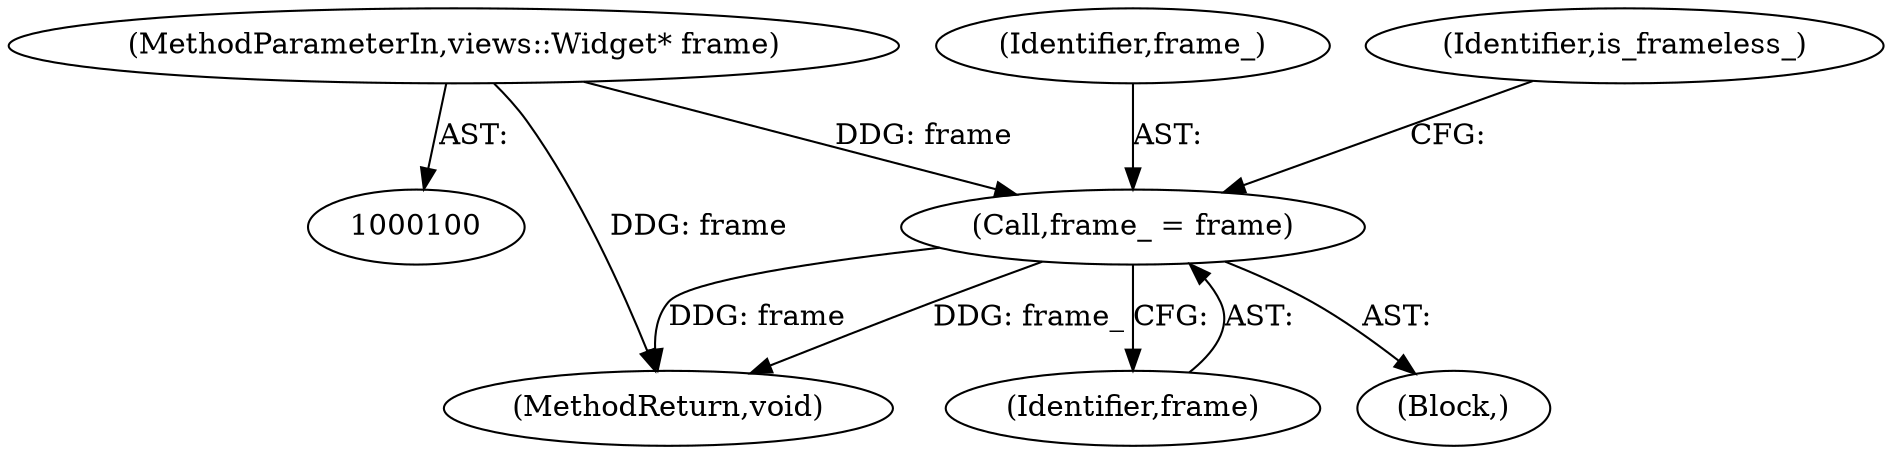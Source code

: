 digraph "0_Chrome_7f8cdab6fda192d15e45a3e9682b1eec427870c5_5@pointer" {
"1000103" [label="(Call,frame_ = frame)"];
"1000101" [label="(MethodParameterIn,views::Widget* frame)"];
"1000161" [label="(MethodReturn,void)"];
"1000105" [label="(Identifier,frame)"];
"1000101" [label="(MethodParameterIn,views::Widget* frame)"];
"1000104" [label="(Identifier,frame_)"];
"1000108" [label="(Identifier,is_frameless_)"];
"1000103" [label="(Call,frame_ = frame)"];
"1000102" [label="(Block,)"];
"1000103" -> "1000102"  [label="AST: "];
"1000103" -> "1000105"  [label="CFG: "];
"1000104" -> "1000103"  [label="AST: "];
"1000105" -> "1000103"  [label="AST: "];
"1000108" -> "1000103"  [label="CFG: "];
"1000103" -> "1000161"  [label="DDG: frame_"];
"1000103" -> "1000161"  [label="DDG: frame"];
"1000101" -> "1000103"  [label="DDG: frame"];
"1000101" -> "1000100"  [label="AST: "];
"1000101" -> "1000161"  [label="DDG: frame"];
}

